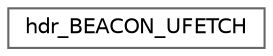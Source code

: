 digraph "Graphical Class Hierarchy"
{
 // LATEX_PDF_SIZE
  bgcolor="transparent";
  edge [fontname=Helvetica,fontsize=10,labelfontname=Helvetica,labelfontsize=10];
  node [fontname=Helvetica,fontsize=10,shape=box,height=0.2,width=0.4];
  rankdir="LR";
  Node0 [id="Node000000",label="hdr_BEACON_UFETCH",height=0.2,width=0.4,color="grey40", fillcolor="white", style="filled",URL="$structhdr__BEACON__UFETCH.html",tooltip="Content header of BEACON packet."];
}
